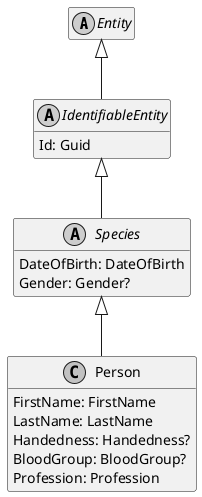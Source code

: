 ﻿@startuml
skinparam monochrome true
hide empty members

abstract class Entity {
}

Entity <|-- IdentifiableEntity

abstract class IdentifiableEntity {
    Id: Guid
}

IdentifiableEntity <|-- Species

abstract class Species {
    DateOfBirth: DateOfBirth
    Gender: Gender?
}

Species <|-- Person

class Person {
    FirstName: FirstName
    LastName: LastName
    Handedness: Handedness?
    BloodGroup: BloodGroup?
    Profession: Profession
}

@enduml
